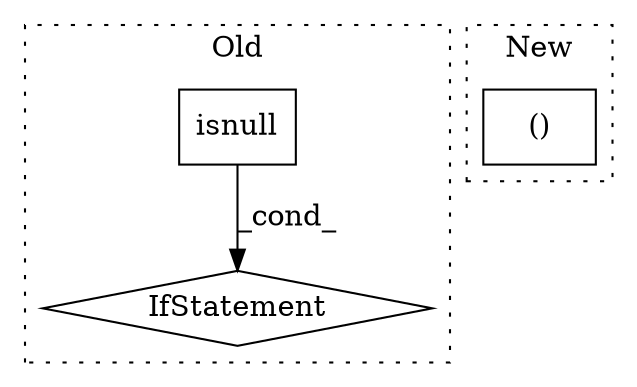digraph G {
subgraph cluster0 {
1 [label="isnull" a="32" s="2712,2722" l="7,1" shape="box"];
3 [label="IfStatement" a="25" s="2700,2723" l="4,2" shape="diamond"];
label = "Old";
style="dotted";
}
subgraph cluster1 {
2 [label="()" a="106" s="2995" l="28" shape="box"];
label = "New";
style="dotted";
}
1 -> 3 [label="_cond_"];
}